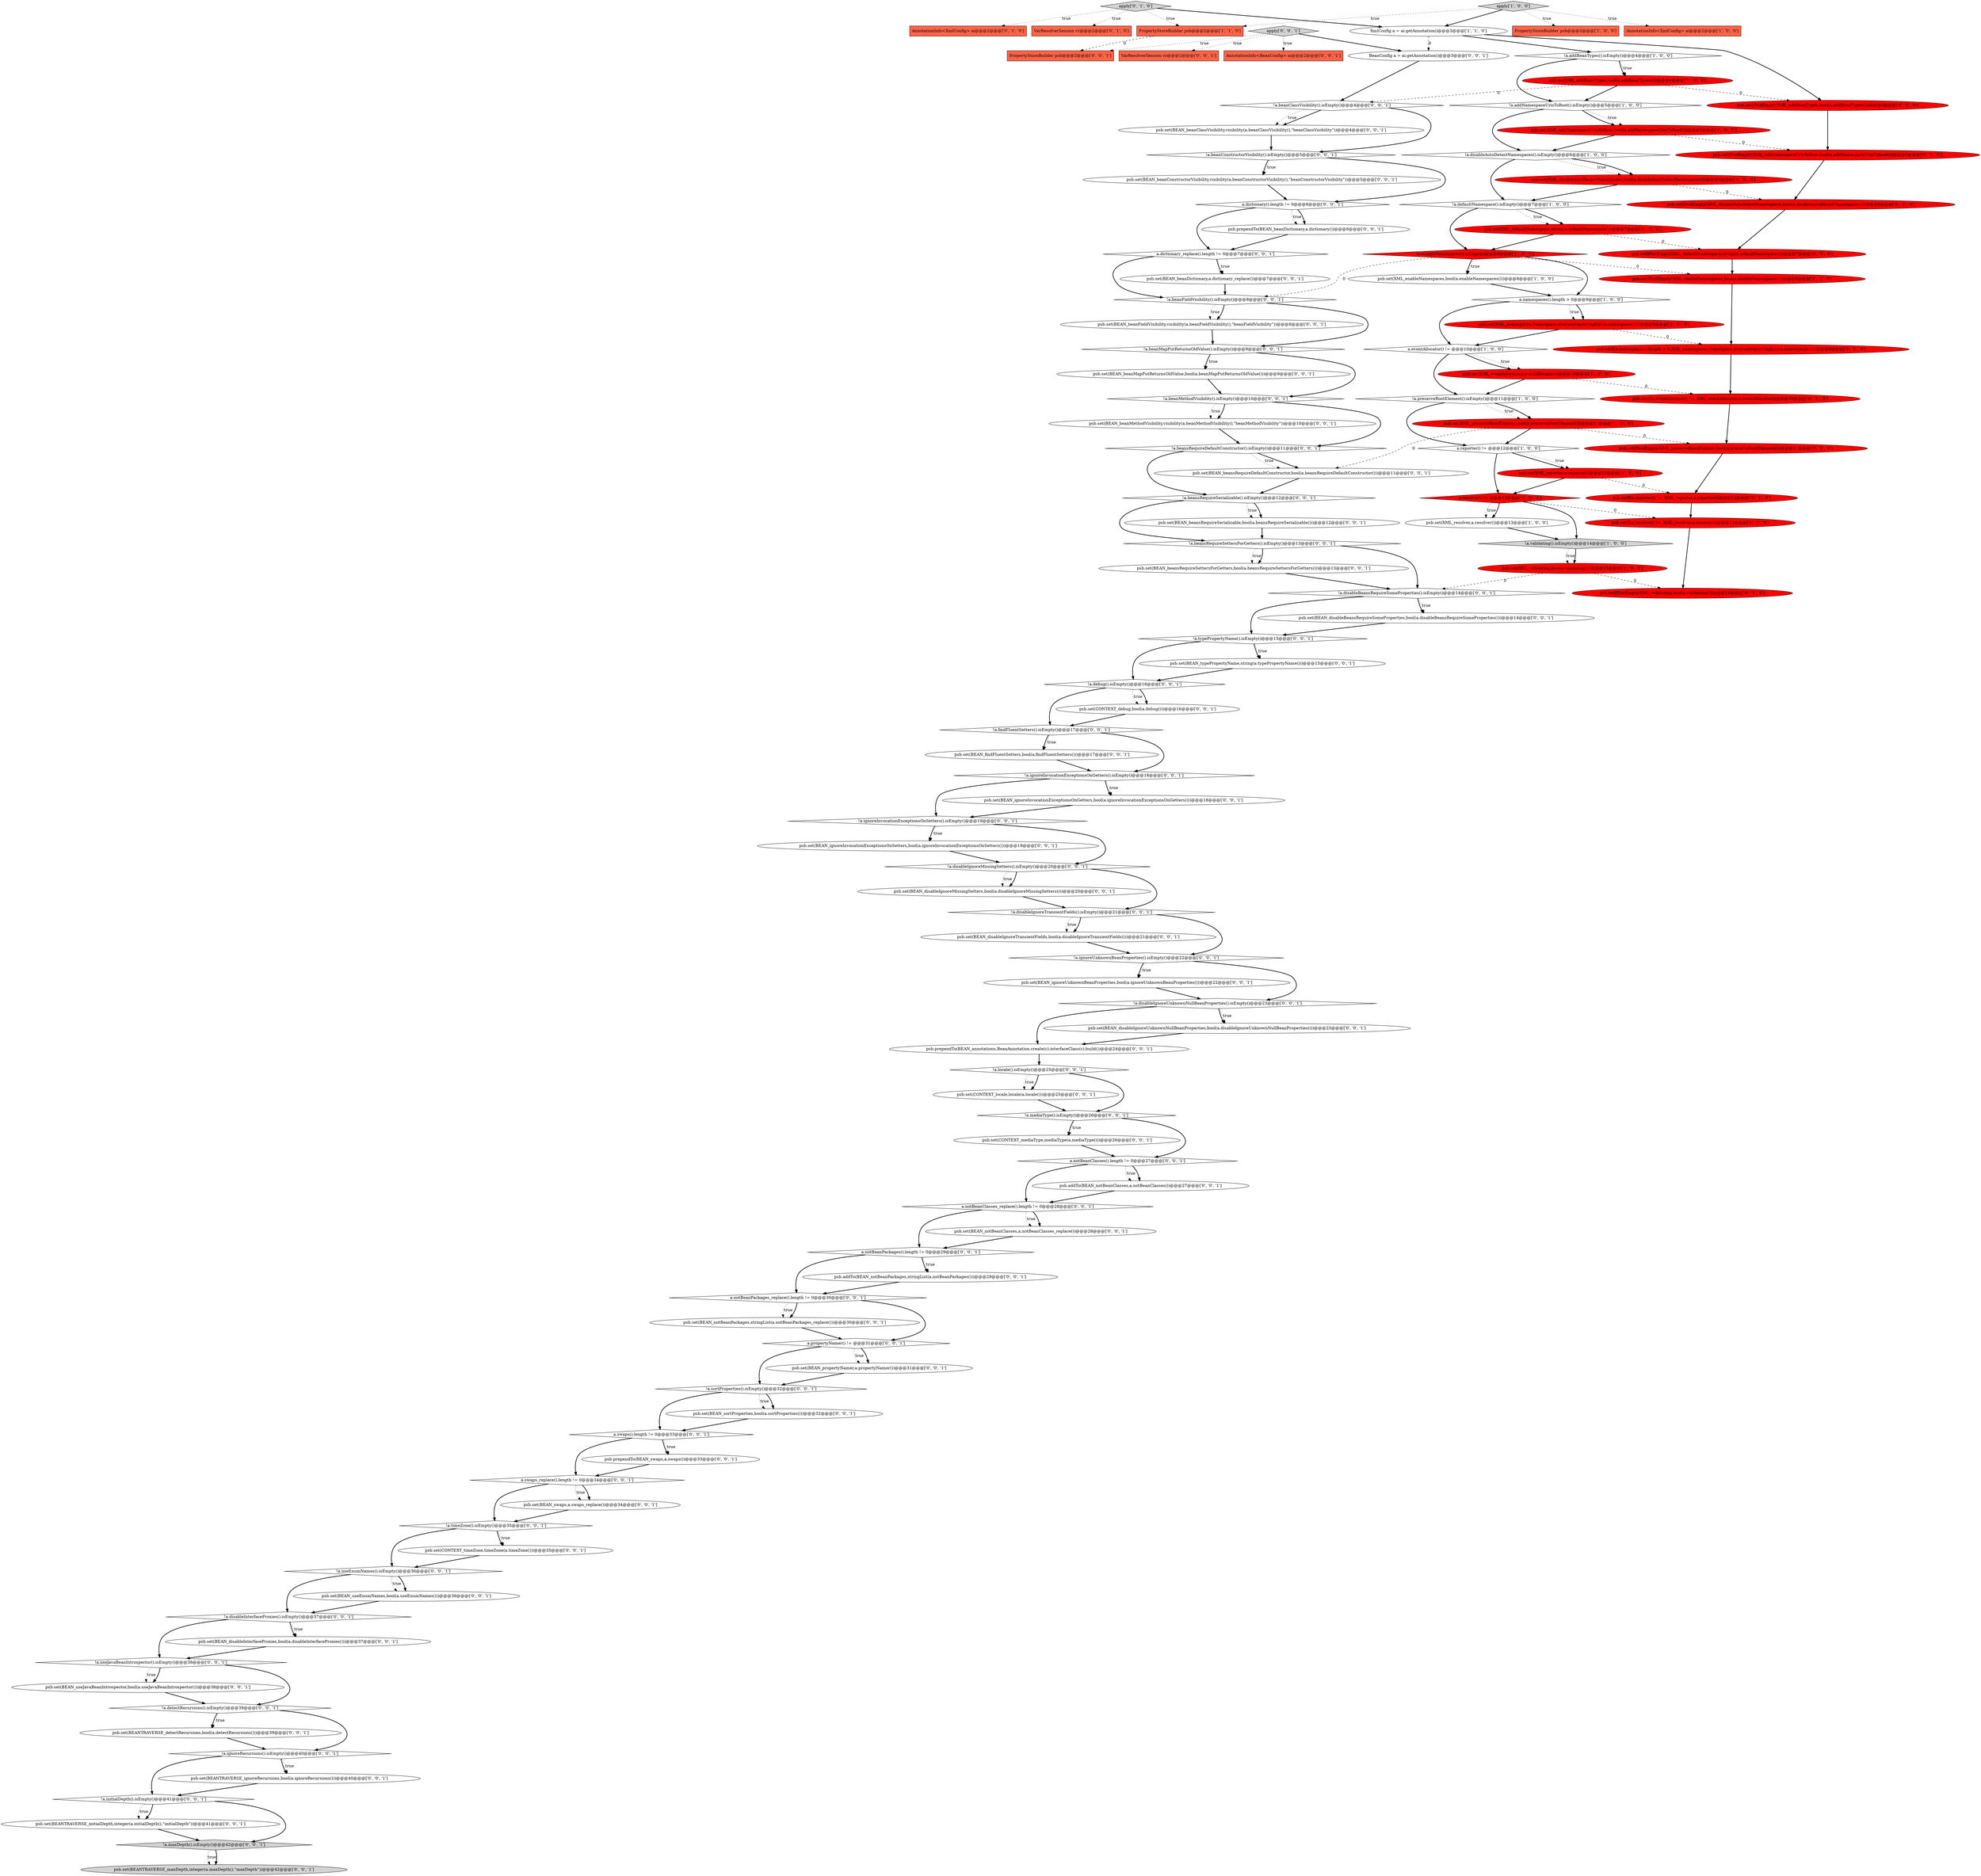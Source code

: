 digraph {
41 [style = filled, label = "psb.set(BEANTRAVERSE_detectRecursions,bool(a.detectRecursions()))@@@39@@@['0', '0', '1']", fillcolor = white, shape = ellipse image = "AAA0AAABBB3BBB"];
120 [style = filled, label = "a.notBeanClasses_replace().length != 0@@@28@@@['0', '0', '1']", fillcolor = white, shape = diamond image = "AAA0AAABBB3BBB"];
53 [style = filled, label = "a.swaps().length != 0@@@33@@@['0', '0', '1']", fillcolor = white, shape = diamond image = "AAA0AAABBB3BBB"];
28 [style = filled, label = "apply['0', '1', '0']", fillcolor = lightgray, shape = diamond image = "AAA0AAABBB2BBB"];
12 [style = filled, label = "psb.set(XML_namespaces,Namespace.createArray(stringList(a.namespaces())))@@@9@@@['1', '0', '0']", fillcolor = red, shape = ellipse image = "AAA1AAABBB1BBB"];
93 [style = filled, label = "!a.ignoreInvocationExceptionsOnSetters().isEmpty()@@@19@@@['0', '0', '1']", fillcolor = white, shape = diamond image = "AAA0AAABBB3BBB"];
30 [style = filled, label = "psb.setIf(a.eventAllocator() != ,XML_eventAllocator,a.eventAllocator())@@@10@@@['0', '1', '0']", fillcolor = red, shape = ellipse image = "AAA1AAABBB2BBB"];
58 [style = filled, label = "a.notBeanPackages_replace().length != 0@@@30@@@['0', '0', '1']", fillcolor = white, shape = diamond image = "AAA0AAABBB3BBB"];
9 [style = filled, label = "a.reporter() != @@@12@@@['1', '0', '0']", fillcolor = white, shape = diamond image = "AAA0AAABBB1BBB"];
85 [style = filled, label = "!a.typePropertyName().isEmpty()@@@15@@@['0', '0', '1']", fillcolor = white, shape = diamond image = "AAA0AAABBB3BBB"];
14 [style = filled, label = "psb.set(XML_enableNamespaces,bool(a.enableNamespaces()))@@@8@@@['1', '0', '0']", fillcolor = white, shape = ellipse image = "AAA0AAABBB1BBB"];
39 [style = filled, label = "psb.setIfNotEmpty(XML_defaultNamespace,string(a.defaultNamespace()))@@@7@@@['0', '1', '0']", fillcolor = red, shape = ellipse image = "AAA1AAABBB2BBB"];
44 [style = filled, label = "a.dictionary().length != 0@@@6@@@['0', '0', '1']", fillcolor = white, shape = diamond image = "AAA0AAABBB3BBB"];
61 [style = filled, label = "psb.set(BEAN_beanMethodVisibility,visibility(a.beanMethodVisibility(),\"beanMethodVisibility\"))@@@10@@@['0', '0', '1']", fillcolor = white, shape = ellipse image = "AAA0AAABBB3BBB"];
3 [style = filled, label = "a.resolver() != @@@13@@@['1', '0', '0']", fillcolor = red, shape = diamond image = "AAA1AAABBB1BBB"];
52 [style = filled, label = "psb.set(BEAN_disableIgnoreTransientFields,bool(a.disableIgnoreTransientFields()))@@@21@@@['0', '0', '1']", fillcolor = white, shape = ellipse image = "AAA0AAABBB3BBB"];
36 [style = filled, label = "AnnotationInfo<XmlConfig> ai@@@2@@@['0', '1', '0']", fillcolor = tomato, shape = box image = "AAA0AAABBB2BBB"];
22 [style = filled, label = "psb.set(XML_addBeanTypes,bool(a.addBeanTypes()))@@@4@@@['1', '0', '0']", fillcolor = red, shape = ellipse image = "AAA1AAABBB1BBB"];
19 [style = filled, label = "XmlConfig a = ai.getAnnotation()@@@3@@@['1', '1', '0']", fillcolor = white, shape = ellipse image = "AAA0AAABBB1BBB"];
99 [style = filled, label = "!a.beanMethodVisibility().isEmpty()@@@10@@@['0', '0', '1']", fillcolor = white, shape = diamond image = "AAA0AAABBB3BBB"];
84 [style = filled, label = "!a.beansRequireSettersForGetters().isEmpty()@@@13@@@['0', '0', '1']", fillcolor = white, shape = diamond image = "AAA0AAABBB3BBB"];
108 [style = filled, label = "!a.useEnumNames().isEmpty()@@@36@@@['0', '0', '1']", fillcolor = white, shape = diamond image = "AAA0AAABBB3BBB"];
101 [style = filled, label = "a.swaps_replace().length != 0@@@34@@@['0', '0', '1']", fillcolor = white, shape = diamond image = "AAA0AAABBB3BBB"];
55 [style = filled, label = "!a.useJavaBeanIntrospector().isEmpty()@@@38@@@['0', '0', '1']", fillcolor = white, shape = diamond image = "AAA0AAABBB3BBB"];
43 [style = filled, label = "psb.prependTo(BEAN_beanDictionary,a.dictionary())@@@6@@@['0', '0', '1']", fillcolor = white, shape = ellipse image = "AAA0AAABBB3BBB"];
76 [style = filled, label = "psb.set(BEAN_findFluentSetters,bool(a.findFluentSetters()))@@@17@@@['0', '0', '1']", fillcolor = white, shape = ellipse image = "AAA0AAABBB3BBB"];
20 [style = filled, label = "psb.set(XML_reporter,a.reporter())@@@12@@@['1', '0', '0']", fillcolor = red, shape = ellipse image = "AAA1AAABBB1BBB"];
115 [style = filled, label = "psb.set(BEANTRAVERSE_initialDepth,integer(a.initialDepth(),\"initialDepth\"))@@@41@@@['0', '0', '1']", fillcolor = white, shape = ellipse image = "AAA0AAABBB3BBB"];
72 [style = filled, label = "psb.set(BEAN_beansRequireDefaultConstructor,bool(a.beansRequireDefaultConstructor()))@@@11@@@['0', '0', '1']", fillcolor = white, shape = ellipse image = "AAA0AAABBB3BBB"];
92 [style = filled, label = "!a.timeZone().isEmpty()@@@35@@@['0', '0', '1']", fillcolor = white, shape = diamond image = "AAA0AAABBB3BBB"];
104 [style = filled, label = "!a.sortProperties().isEmpty()@@@32@@@['0', '0', '1']", fillcolor = white, shape = diamond image = "AAA0AAABBB3BBB"];
66 [style = filled, label = "!a.ignoreRecursions().isEmpty()@@@40@@@['0', '0', '1']", fillcolor = white, shape = diamond image = "AAA0AAABBB3BBB"];
50 [style = filled, label = "AnnotationInfo<BeanConfig> ai@@@2@@@['0', '0', '1']", fillcolor = tomato, shape = box image = "AAA0AAABBB3BBB"];
79 [style = filled, label = "psb.set(BEAN_beanConstructorVisibility,visibility(a.beanConstructorVisibility(),\"beanConstructorVisibility\"))@@@5@@@['0', '0', '1']", fillcolor = white, shape = ellipse image = "AAA0AAABBB3BBB"];
1 [style = filled, label = "psb.set(XML_resolver,a.resolver())@@@13@@@['1', '0', '0']", fillcolor = white, shape = ellipse image = "AAA0AAABBB1BBB"];
42 [style = filled, label = "!a.beanMapPutReturnsOldValue().isEmpty()@@@9@@@['0', '0', '1']", fillcolor = white, shape = diamond image = "AAA0AAABBB3BBB"];
37 [style = filled, label = "VarResolverSession vr@@@2@@@['0', '1', '0']", fillcolor = tomato, shape = box image = "AAA0AAABBB2BBB"];
40 [style = filled, label = "psb.setIf(a.namespaces().length > 0,XML_namespaces,Namespace.createArray(stringList(a.namespaces())))@@@9@@@['0', '1', '0']", fillcolor = red, shape = ellipse image = "AAA1AAABBB2BBB"];
95 [style = filled, label = "!a.locale().isEmpty()@@@25@@@['0', '0', '1']", fillcolor = white, shape = diamond image = "AAA0AAABBB3BBB"];
80 [style = filled, label = "psb.set(BEAN_beansRequireSettersForGetters,bool(a.beansRequireSettersForGetters()))@@@13@@@['0', '0', '1']", fillcolor = white, shape = ellipse image = "AAA0AAABBB3BBB"];
100 [style = filled, label = "psb.set(CONTEXT_mediaType,mediaType(a.mediaType()))@@@26@@@['0', '0', '1']", fillcolor = white, shape = ellipse image = "AAA0AAABBB3BBB"];
67 [style = filled, label = "psb.addTo(BEAN_notBeanPackages,stringList(a.notBeanPackages()))@@@29@@@['0', '0', '1']", fillcolor = white, shape = ellipse image = "AAA0AAABBB3BBB"];
83 [style = filled, label = "psb.addTo(BEAN_notBeanClasses,a.notBeanClasses())@@@27@@@['0', '0', '1']", fillcolor = white, shape = ellipse image = "AAA0AAABBB3BBB"];
111 [style = filled, label = "psb.set(BEAN_notBeanPackages,stringList(a.notBeanPackages_replace()))@@@30@@@['0', '0', '1']", fillcolor = white, shape = ellipse image = "AAA0AAABBB3BBB"];
102 [style = filled, label = "psb.set(CONTEXT_timeZone,timeZone(a.timeZone()))@@@35@@@['0', '0', '1']", fillcolor = white, shape = ellipse image = "AAA0AAABBB3BBB"];
49 [style = filled, label = "psb.prependTo(BEAN_swaps,a.swaps())@@@33@@@['0', '0', '1']", fillcolor = white, shape = ellipse image = "AAA0AAABBB3BBB"];
86 [style = filled, label = "!a.debug().isEmpty()@@@16@@@['0', '0', '1']", fillcolor = white, shape = diamond image = "AAA0AAABBB3BBB"];
105 [style = filled, label = "!a.disableBeansRequireSomeProperties().isEmpty()@@@14@@@['0', '0', '1']", fillcolor = white, shape = diamond image = "AAA0AAABBB3BBB"];
54 [style = filled, label = "!a.beanConstructorVisibility().isEmpty()@@@5@@@['0', '0', '1']", fillcolor = white, shape = diamond image = "AAA0AAABBB3BBB"];
7 [style = filled, label = "PropertyStoreBuilder psb@@@2@@@['1', '0', '0']", fillcolor = tomato, shape = box image = "AAA0AAABBB1BBB"];
103 [style = filled, label = "psb.set(BEAN_ignoreUnknownBeanProperties,bool(a.ignoreUnknownBeanProperties()))@@@22@@@['0', '0', '1']", fillcolor = white, shape = ellipse image = "AAA0AAABBB3BBB"];
75 [style = filled, label = "psb.set(BEAN_disableBeansRequireSomeProperties,bool(a.disableBeansRequireSomeProperties()))@@@14@@@['0', '0', '1']", fillcolor = white, shape = ellipse image = "AAA0AAABBB3BBB"];
31 [style = filled, label = "psb.setIf(a.resolver() != ,XML_resolver,a.resolver())@@@13@@@['0', '1', '0']", fillcolor = red, shape = ellipse image = "AAA1AAABBB2BBB"];
74 [style = filled, label = "psb.prependTo(BEAN_annotations,BeanAnnotation.create(c).interfaceClass(c).build())@@@24@@@['0', '0', '1']", fillcolor = white, shape = ellipse image = "AAA0AAABBB3BBB"];
24 [style = filled, label = "psb.set(XML_addNamespaceUrisToRoot,bool(a.addNamespaceUrisToRoot()))@@@5@@@['1', '0', '0']", fillcolor = red, shape = ellipse image = "AAA1AAABBB1BBB"];
16 [style = filled, label = "!a.defaultNamespace().isEmpty()@@@7@@@['1', '0', '0']", fillcolor = white, shape = diamond image = "AAA0AAABBB1BBB"];
46 [style = filled, label = "psb.set(BEAN_beanClassVisibility,visibility(a.beanClassVisibility(),\"beanClassVisibility\"))@@@4@@@['0', '0', '1']", fillcolor = white, shape = ellipse image = "AAA0AAABBB3BBB"];
38 [style = filled, label = "psb.setIfNotEmpty(XML_disableAutoDetectNamespaces,bool(a.disableAutoDetectNamespaces()))@@@6@@@['0', '1', '0']", fillcolor = red, shape = ellipse image = "AAA1AAABBB2BBB"];
48 [style = filled, label = "psb.set(BEAN_beanDictionary,a.dictionary_replace())@@@7@@@['0', '0', '1']", fillcolor = white, shape = ellipse image = "AAA0AAABBB3BBB"];
73 [style = filled, label = "psb.set(BEAN_sortProperties,bool(a.sortProperties()))@@@32@@@['0', '0', '1']", fillcolor = white, shape = ellipse image = "AAA0AAABBB3BBB"];
68 [style = filled, label = "a.dictionary_replace().length != 0@@@7@@@['0', '0', '1']", fillcolor = white, shape = diamond image = "AAA0AAABBB3BBB"];
89 [style = filled, label = "psb.set(BEAN_beanMapPutReturnsOldValue,bool(a.beanMapPutReturnsOldValue()))@@@9@@@['0', '0', '1']", fillcolor = white, shape = ellipse image = "AAA0AAABBB3BBB"];
90 [style = filled, label = "psb.set(BEAN_disableIgnoreMissingSetters,bool(a.disableIgnoreMissingSetters()))@@@20@@@['0', '0', '1']", fillcolor = white, shape = ellipse image = "AAA0AAABBB3BBB"];
17 [style = filled, label = "PropertyStoreBuilder psb@@@2@@@['1', '1', '0']", fillcolor = tomato, shape = box image = "AAA0AAABBB1BBB"];
0 [style = filled, label = "a.eventAllocator() != @@@10@@@['1', '0', '0']", fillcolor = white, shape = diamond image = "AAA0AAABBB1BBB"];
32 [style = filled, label = "psb.setIfNotEmpty(XML_validating,bool(a.validating()))@@@14@@@['0', '1', '0']", fillcolor = red, shape = ellipse image = "AAA1AAABBB2BBB"];
121 [style = filled, label = "a.notBeanPackages().length != 0@@@29@@@['0', '0', '1']", fillcolor = white, shape = diamond image = "AAA0AAABBB3BBB"];
23 [style = filled, label = "!a.enableNamespaces().isEmpty()@@@8@@@['1', '0', '0']", fillcolor = red, shape = diamond image = "AAA1AAABBB1BBB"];
69 [style = filled, label = "psb.set(CONTEXT_locale,locale(a.locale()))@@@25@@@['0', '0', '1']", fillcolor = white, shape = ellipse image = "AAA0AAABBB3BBB"];
57 [style = filled, label = "psb.set(BEAN_typePropertyName,string(a.typePropertyName()))@@@15@@@['0', '0', '1']", fillcolor = white, shape = ellipse image = "AAA0AAABBB3BBB"];
109 [style = filled, label = "apply['0', '0', '1']", fillcolor = lightgray, shape = diamond image = "AAA0AAABBB3BBB"];
107 [style = filled, label = "!a.findFluentSetters().isEmpty()@@@17@@@['0', '0', '1']", fillcolor = white, shape = diamond image = "AAA0AAABBB3BBB"];
87 [style = filled, label = "psb.set(BEAN_disableInterfaceProxies,bool(a.disableInterfaceProxies()))@@@37@@@['0', '0', '1']", fillcolor = white, shape = ellipse image = "AAA0AAABBB3BBB"];
13 [style = filled, label = "psb.set(XML_validating,bool(a.validating()))@@@14@@@['1', '0', '0']", fillcolor = red, shape = ellipse image = "AAA1AAABBB1BBB"];
117 [style = filled, label = "!a.ignoreUnknownBeanProperties().isEmpty()@@@22@@@['0', '0', '1']", fillcolor = white, shape = diamond image = "AAA0AAABBB3BBB"];
33 [style = filled, label = "psb.setIf(a.reporter() != ,XML_reporter,a.reporter())@@@12@@@['0', '1', '0']", fillcolor = red, shape = ellipse image = "AAA1AAABBB2BBB"];
11 [style = filled, label = "psb.set(XML_eventAllocator,a.eventAllocator())@@@10@@@['1', '0', '0']", fillcolor = red, shape = ellipse image = "AAA1AAABBB1BBB"];
18 [style = filled, label = "!a.addBeanTypes().isEmpty()@@@4@@@['1', '0', '0']", fillcolor = white, shape = diamond image = "AAA0AAABBB1BBB"];
26 [style = filled, label = "psb.set(XML_preserveRootElement,bool(a.preserveRootElement()))@@@11@@@['1', '0', '0']", fillcolor = red, shape = ellipse image = "AAA1AAABBB1BBB"];
63 [style = filled, label = "psb.set(BEAN_beanFieldVisibility,visibility(a.beanFieldVisibility(),\"beanFieldVisibility\"))@@@8@@@['0', '0', '1']", fillcolor = white, shape = ellipse image = "AAA0AAABBB3BBB"];
106 [style = filled, label = "a.propertyNamer() != @@@31@@@['0', '0', '1']", fillcolor = white, shape = diamond image = "AAA0AAABBB3BBB"];
88 [style = filled, label = "!a.disableIgnoreTransientFields().isEmpty()@@@21@@@['0', '0', '1']", fillcolor = white, shape = diamond image = "AAA0AAABBB3BBB"];
5 [style = filled, label = "!a.disableAutoDetectNamespaces().isEmpty()@@@6@@@['1', '0', '0']", fillcolor = white, shape = diamond image = "AAA0AAABBB1BBB"];
56 [style = filled, label = "!a.initialDepth().isEmpty()@@@41@@@['0', '0', '1']", fillcolor = white, shape = diamond image = "AAA0AAABBB3BBB"];
118 [style = filled, label = "!a.maxDepth().isEmpty()@@@42@@@['0', '0', '1']", fillcolor = lightgray, shape = diamond image = "AAA0AAABBB3BBB"];
27 [style = filled, label = "psb.setIfNotEmpty(XML_preserveRootElement,bool(a.preserveRootElement()))@@@11@@@['0', '1', '0']", fillcolor = red, shape = ellipse image = "AAA1AAABBB2BBB"];
96 [style = filled, label = "!a.disableIgnoreUnknownNullBeanProperties().isEmpty()@@@23@@@['0', '0', '1']", fillcolor = white, shape = diamond image = "AAA0AAABBB3BBB"];
25 [style = filled, label = "psb.set(XML_defaultNamespace,string(a.defaultNamespace()))@@@7@@@['1', '0', '0']", fillcolor = red, shape = ellipse image = "AAA1AAABBB1BBB"];
4 [style = filled, label = "!a.validating().isEmpty()@@@14@@@['1', '0', '0']", fillcolor = lightgray, shape = diamond image = "AAA0AAABBB1BBB"];
77 [style = filled, label = "!a.ignoreInvocationExceptionsOnGetters().isEmpty()@@@18@@@['0', '0', '1']", fillcolor = white, shape = diamond image = "AAA0AAABBB3BBB"];
64 [style = filled, label = "!a.mediaType().isEmpty()@@@26@@@['0', '0', '1']", fillcolor = white, shape = diamond image = "AAA0AAABBB3BBB"];
113 [style = filled, label = "!a.beanFieldVisibility().isEmpty()@@@8@@@['0', '0', '1']", fillcolor = white, shape = diamond image = "AAA0AAABBB3BBB"];
114 [style = filled, label = "psb.set(BEAN_disableIgnoreUnknownNullBeanProperties,bool(a.disableIgnoreUnknownNullBeanProperties()))@@@23@@@['0', '0', '1']", fillcolor = white, shape = ellipse image = "AAA0AAABBB3BBB"];
119 [style = filled, label = "!a.beansRequireSerializable().isEmpty()@@@12@@@['0', '0', '1']", fillcolor = white, shape = diamond image = "AAA0AAABBB3BBB"];
122 [style = filled, label = "psb.set(BEAN_propertyNamer,a.propertyNamer())@@@31@@@['0', '0', '1']", fillcolor = white, shape = ellipse image = "AAA0AAABBB3BBB"];
29 [style = filled, label = "psb.setIfNotEmpty(XML_addNamespaceUrisToRoot,bool(a.addNamespaceUrisToRoot()))@@@5@@@['0', '1', '0']", fillcolor = red, shape = ellipse image = "AAA1AAABBB2BBB"];
78 [style = filled, label = "psb.set(BEAN_useJavaBeanIntrospector,bool(a.useJavaBeanIntrospector()))@@@38@@@['0', '0', '1']", fillcolor = white, shape = ellipse image = "AAA0AAABBB3BBB"];
81 [style = filled, label = "psb.set(BEAN_ignoreInvocationExceptionsOnGetters,bool(a.ignoreInvocationExceptionsOnGetters()))@@@18@@@['0', '0', '1']", fillcolor = white, shape = ellipse image = "AAA0AAABBB3BBB"];
71 [style = filled, label = "psb.set(BEAN_beansRequireSerializable,bool(a.beansRequireSerializable()))@@@12@@@['0', '0', '1']", fillcolor = white, shape = ellipse image = "AAA0AAABBB3BBB"];
112 [style = filled, label = "!a.detectRecursions().isEmpty()@@@39@@@['0', '0', '1']", fillcolor = white, shape = diamond image = "AAA0AAABBB3BBB"];
10 [style = filled, label = "a.namespaces().length > 0@@@9@@@['1', '0', '0']", fillcolor = white, shape = diamond image = "AAA0AAABBB1BBB"];
6 [style = filled, label = "psb.set(XML_disableAutoDetectNamespaces,bool(a.disableAutoDetectNamespaces()))@@@6@@@['1', '0', '0']", fillcolor = red, shape = ellipse image = "AAA1AAABBB1BBB"];
62 [style = filled, label = "psb.set(BEAN_ignoreInvocationExceptionsOnSetters,bool(a.ignoreInvocationExceptionsOnSetters()))@@@19@@@['0', '0', '1']", fillcolor = white, shape = ellipse image = "AAA0AAABBB3BBB"];
59 [style = filled, label = "!a.beansRequireDefaultConstructor().isEmpty()@@@11@@@['0', '0', '1']", fillcolor = white, shape = diamond image = "AAA0AAABBB3BBB"];
98 [style = filled, label = "!a.disableIgnoreMissingSetters().isEmpty()@@@20@@@['0', '0', '1']", fillcolor = white, shape = diamond image = "AAA0AAABBB3BBB"];
51 [style = filled, label = "psb.set(BEAN_swaps,a.swaps_replace())@@@34@@@['0', '0', '1']", fillcolor = white, shape = ellipse image = "AAA0AAABBB3BBB"];
60 [style = filled, label = "VarResolverSession vr@@@2@@@['0', '0', '1']", fillcolor = tomato, shape = box image = "AAA0AAABBB3BBB"];
97 [style = filled, label = "!a.disableInterfaceProxies().isEmpty()@@@37@@@['0', '0', '1']", fillcolor = white, shape = diamond image = "AAA0AAABBB3BBB"];
91 [style = filled, label = "psb.set(BEANTRAVERSE_ignoreRecursions,bool(a.ignoreRecursions()))@@@40@@@['0', '0', '1']", fillcolor = white, shape = ellipse image = "AAA0AAABBB3BBB"];
110 [style = filled, label = "BeanConfig a = ai.getAnnotation()@@@3@@@['0', '0', '1']", fillcolor = white, shape = ellipse image = "AAA0AAABBB3BBB"];
35 [style = filled, label = "psb.setIfNotEmpty(XML_addBeanTypes,bool(a.addBeanTypes()))@@@4@@@['0', '1', '0']", fillcolor = red, shape = ellipse image = "AAA1AAABBB2BBB"];
47 [style = filled, label = "psb.set(BEANTRAVERSE_maxDepth,integer(a.maxDepth(),\"maxDepth\"))@@@42@@@['0', '0', '1']", fillcolor = lightgray, shape = ellipse image = "AAA0AAABBB3BBB"];
21 [style = filled, label = "apply['1', '0', '0']", fillcolor = lightgray, shape = diamond image = "AAA0AAABBB1BBB"];
116 [style = filled, label = "psb.set(CONTEXT_debug,bool(a.debug()))@@@16@@@['0', '0', '1']", fillcolor = white, shape = ellipse image = "AAA0AAABBB3BBB"];
15 [style = filled, label = "!a.addNamespaceUrisToRoot().isEmpty()@@@5@@@['1', '0', '0']", fillcolor = white, shape = diamond image = "AAA0AAABBB1BBB"];
65 [style = filled, label = "a.notBeanClasses().length != 0@@@27@@@['0', '0', '1']", fillcolor = white, shape = diamond image = "AAA0AAABBB3BBB"];
45 [style = filled, label = "psb.set(BEAN_notBeanClasses,a.notBeanClasses_replace())@@@28@@@['0', '0', '1']", fillcolor = white, shape = ellipse image = "AAA0AAABBB3BBB"];
82 [style = filled, label = "PropertyStoreBuilder psb@@@2@@@['0', '0', '1']", fillcolor = tomato, shape = box image = "AAA0AAABBB3BBB"];
8 [style = filled, label = "!a.preserveRootElement().isEmpty()@@@11@@@['1', '0', '0']", fillcolor = white, shape = diamond image = "AAA0AAABBB1BBB"];
70 [style = filled, label = "psb.set(BEAN_useEnumNames,bool(a.useEnumNames()))@@@36@@@['0', '0', '1']", fillcolor = white, shape = ellipse image = "AAA0AAABBB3BBB"];
34 [style = filled, label = "psb.setIfNotEmpty(XML_enableNamespaces,bool(a.enableNamespaces()))@@@8@@@['0', '1', '0']", fillcolor = red, shape = ellipse image = "AAA1AAABBB2BBB"];
94 [style = filled, label = "!a.beanClassVisibility().isEmpty()@@@4@@@['0', '0', '1']", fillcolor = white, shape = diamond image = "AAA0AAABBB3BBB"];
2 [style = filled, label = "AnnotationInfo<XmlConfig> ai@@@2@@@['1', '0', '0']", fillcolor = tomato, shape = box image = "AAA0AAABBB1BBB"];
86->116 [style = bold, label=""];
120->121 [style = bold, label=""];
85->57 [style = dotted, label="true"];
94->54 [style = bold, label=""];
120->45 [style = bold, label=""];
90->88 [style = bold, label=""];
22->15 [style = bold, label=""];
105->75 [style = dotted, label="true"];
96->114 [style = dotted, label="true"];
105->85 [style = bold, label=""];
112->41 [style = dotted, label="true"];
102->108 [style = bold, label=""];
64->100 [style = dotted, label="true"];
83->120 [style = bold, label=""];
70->97 [style = bold, label=""];
26->9 [style = bold, label=""];
6->38 [style = dashed, label="0"];
58->111 [style = bold, label=""];
85->86 [style = bold, label=""];
48->113 [style = bold, label=""];
61->59 [style = bold, label=""];
38->39 [style = bold, label=""];
3->4 [style = bold, label=""];
77->81 [style = dotted, label="true"];
98->90 [style = bold, label=""];
99->61 [style = bold, label=""];
111->106 [style = bold, label=""];
113->63 [style = bold, label=""];
122->104 [style = bold, label=""];
54->79 [style = dotted, label="true"];
92->102 [style = dotted, label="true"];
18->22 [style = bold, label=""];
57->86 [style = bold, label=""];
26->72 [style = dashed, label="0"];
46->54 [style = bold, label=""];
10->12 [style = bold, label=""];
92->102 [style = bold, label=""];
21->7 [style = dotted, label="true"];
0->8 [style = bold, label=""];
77->93 [style = bold, label=""];
84->105 [style = bold, label=""];
49->101 [style = bold, label=""];
106->122 [style = bold, label=""];
27->33 [style = bold, label=""];
42->89 [style = dotted, label="true"];
67->58 [style = bold, label=""];
58->106 [style = bold, label=""];
0->11 [style = dotted, label="true"];
113->42 [style = bold, label=""];
62->98 [style = bold, label=""];
99->59 [style = bold, label=""];
86->107 [style = bold, label=""];
117->103 [style = dotted, label="true"];
53->49 [style = dotted, label="true"];
1->4 [style = bold, label=""];
19->18 [style = bold, label=""];
108->70 [style = bold, label=""];
78->112 [style = bold, label=""];
23->34 [style = dashed, label="0"];
21->19 [style = bold, label=""];
3->31 [style = dashed, label="0"];
44->43 [style = dotted, label="true"];
39->34 [style = bold, label=""];
15->24 [style = dotted, label="true"];
17->82 [style = dashed, label="0"];
30->27 [style = bold, label=""];
18->15 [style = bold, label=""];
116->107 [style = bold, label=""];
53->101 [style = bold, label=""];
41->66 [style = bold, label=""];
5->6 [style = dotted, label="true"];
14->10 [style = bold, label=""];
65->83 [style = bold, label=""];
69->64 [style = bold, label=""];
28->36 [style = dotted, label="true"];
119->71 [style = bold, label=""];
21->17 [style = dotted, label="true"];
20->3 [style = bold, label=""];
100->65 [style = bold, label=""];
28->17 [style = dotted, label="true"];
66->91 [style = dotted, label="true"];
68->48 [style = dotted, label="true"];
94->46 [style = bold, label=""];
24->5 [style = bold, label=""];
13->32 [style = dashed, label="0"];
23->14 [style = bold, label=""];
109->60 [style = dotted, label="true"];
51->92 [style = bold, label=""];
4->13 [style = dotted, label="true"];
23->14 [style = dotted, label="true"];
93->98 [style = bold, label=""];
101->51 [style = bold, label=""];
91->56 [style = bold, label=""];
77->81 [style = bold, label=""];
5->6 [style = bold, label=""];
96->114 [style = bold, label=""];
45->121 [style = bold, label=""];
58->111 [style = dotted, label="true"];
54->44 [style = bold, label=""];
55->112 [style = bold, label=""];
71->84 [style = bold, label=""];
10->0 [style = bold, label=""];
44->68 [style = bold, label=""];
42->99 [style = bold, label=""];
28->19 [style = bold, label=""];
23->10 [style = bold, label=""];
64->100 [style = bold, label=""];
105->75 [style = bold, label=""];
11->8 [style = bold, label=""];
29->38 [style = bold, label=""];
104->73 [style = bold, label=""];
84->80 [style = dotted, label="true"];
97->55 [style = bold, label=""];
20->33 [style = dashed, label="0"];
103->96 [style = bold, label=""];
16->25 [style = dotted, label="true"];
92->108 [style = bold, label=""];
98->88 [style = bold, label=""];
28->37 [style = dotted, label="true"];
3->1 [style = dotted, label="true"];
72->119 [style = bold, label=""];
118->47 [style = dotted, label="true"];
94->46 [style = dotted, label="true"];
63->42 [style = bold, label=""];
101->92 [style = bold, label=""];
95->69 [style = bold, label=""];
108->70 [style = dotted, label="true"];
114->74 [style = bold, label=""];
117->103 [style = bold, label=""];
35->29 [style = bold, label=""];
59->119 [style = bold, label=""];
34->40 [style = bold, label=""];
3->1 [style = bold, label=""];
31->32 [style = bold, label=""];
4->13 [style = bold, label=""];
121->67 [style = dotted, label="true"];
84->80 [style = bold, label=""];
56->115 [style = bold, label=""];
59->72 [style = bold, label=""];
80->105 [style = bold, label=""];
0->11 [style = bold, label=""];
21->2 [style = dotted, label="true"];
106->104 [style = bold, label=""];
9->20 [style = bold, label=""];
65->120 [style = bold, label=""];
88->52 [style = bold, label=""];
88->52 [style = dotted, label="true"];
16->23 [style = bold, label=""];
96->74 [style = bold, label=""];
23->113 [style = dashed, label="0"];
121->67 [style = bold, label=""];
68->48 [style = bold, label=""];
86->116 [style = dotted, label="true"];
5->16 [style = bold, label=""];
74->95 [style = bold, label=""];
13->105 [style = dashed, label="0"];
104->73 [style = dotted, label="true"];
89->99 [style = bold, label=""];
117->96 [style = bold, label=""];
101->51 [style = dotted, label="true"];
110->94 [style = bold, label=""];
113->63 [style = dotted, label="true"];
19->35 [style = bold, label=""];
64->65 [style = bold, label=""];
95->64 [style = bold, label=""];
65->83 [style = dotted, label="true"];
118->47 [style = bold, label=""];
9->20 [style = dotted, label="true"];
104->53 [style = bold, label=""];
9->3 [style = bold, label=""];
73->53 [style = bold, label=""];
40->30 [style = bold, label=""];
119->84 [style = bold, label=""];
85->57 [style = bold, label=""];
59->72 [style = dotted, label="true"];
93->62 [style = dotted, label="true"];
108->97 [style = bold, label=""];
107->76 [style = dotted, label="true"];
109->50 [style = dotted, label="true"];
22->94 [style = dashed, label="0"];
107->77 [style = bold, label=""];
25->39 [style = dashed, label="0"];
22->35 [style = dashed, label="0"];
42->89 [style = bold, label=""];
121->58 [style = bold, label=""];
55->78 [style = bold, label=""];
75->85 [style = bold, label=""];
18->22 [style = dotted, label="true"];
8->26 [style = dotted, label="true"];
93->62 [style = bold, label=""];
10->12 [style = dotted, label="true"];
97->87 [style = dotted, label="true"];
55->78 [style = dotted, label="true"];
120->45 [style = dotted, label="true"];
54->79 [style = bold, label=""];
19->110 [style = dashed, label="0"];
25->23 [style = bold, label=""];
52->117 [style = bold, label=""];
97->87 [style = bold, label=""];
76->77 [style = bold, label=""];
109->110 [style = bold, label=""];
87->55 [style = bold, label=""];
43->68 [style = bold, label=""];
24->29 [style = dashed, label="0"];
56->115 [style = dotted, label="true"];
16->25 [style = bold, label=""];
56->118 [style = bold, label=""];
99->61 [style = dotted, label="true"];
107->76 [style = bold, label=""];
81->93 [style = bold, label=""];
12->0 [style = bold, label=""];
112->66 [style = bold, label=""];
15->5 [style = bold, label=""];
44->43 [style = bold, label=""];
112->41 [style = bold, label=""];
53->49 [style = bold, label=""];
68->113 [style = bold, label=""];
12->40 [style = dashed, label="0"];
6->16 [style = bold, label=""];
106->122 [style = dotted, label="true"];
15->24 [style = bold, label=""];
119->71 [style = dotted, label="true"];
8->9 [style = bold, label=""];
33->31 [style = bold, label=""];
109->82 [style = dotted, label="true"];
95->69 [style = dotted, label="true"];
79->44 [style = bold, label=""];
66->91 [style = bold, label=""];
11->30 [style = dashed, label="0"];
115->118 [style = bold, label=""];
98->90 [style = dotted, label="true"];
26->27 [style = dashed, label="0"];
66->56 [style = bold, label=""];
88->117 [style = bold, label=""];
8->26 [style = bold, label=""];
}
